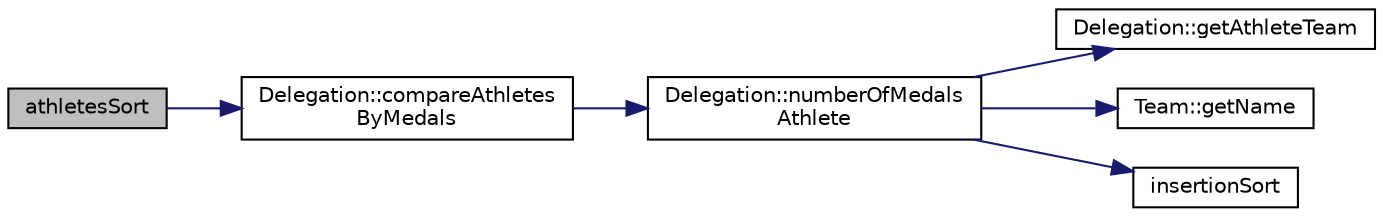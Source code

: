 digraph "athletesSort"
{
 // LATEX_PDF_SIZE
  edge [fontname="Helvetica",fontsize="10",labelfontname="Helvetica",labelfontsize="10"];
  node [fontname="Helvetica",fontsize="10",shape=record];
  rankdir="LR";
  Node1 [label="athletesSort",height=0.2,width=0.4,color="black", fillcolor="grey75", style="filled", fontcolor="black",tooltip=" "];
  Node1 -> Node2 [color="midnightblue",fontsize="10",style="solid",fontname="Helvetica"];
  Node2 [label="Delegation::compareAthletes\lByMedals",height=0.2,width=0.4,color="black", fillcolor="white", style="filled",URL="$class_delegation.html#ade95e023cc902b6be3262fe3a2dcb198",tooltip=" "];
  Node2 -> Node3 [color="midnightblue",fontsize="10",style="solid",fontname="Helvetica"];
  Node3 [label="Delegation::numberOfMedals\lAthlete",height=0.2,width=0.4,color="black", fillcolor="white", style="filled",URL="$class_delegation.html#a07a01bc48d4a59ed7d762cc1761965da",tooltip=" "];
  Node3 -> Node4 [color="midnightblue",fontsize="10",style="solid",fontname="Helvetica"];
  Node4 [label="Delegation::getAthleteTeam",height=0.2,width=0.4,color="black", fillcolor="white", style="filled",URL="$class_delegation.html#a13542357616334f13de4546807fd4452",tooltip=" "];
  Node3 -> Node5 [color="midnightblue",fontsize="10",style="solid",fontname="Helvetica"];
  Node5 [label="Team::getName",height=0.2,width=0.4,color="black", fillcolor="white", style="filled",URL="$class_team.html#aed0161ba58535b159adbd8be83992909",tooltip=" "];
  Node3 -> Node6 [color="midnightblue",fontsize="10",style="solid",fontname="Helvetica"];
  Node6 [label="insertionSort",height=0.2,width=0.4,color="black", fillcolor="white", style="filled",URL="$auxiliar_8h.html#a2d750432a373f9dab8039bef160b71a0",tooltip=" "];
}
